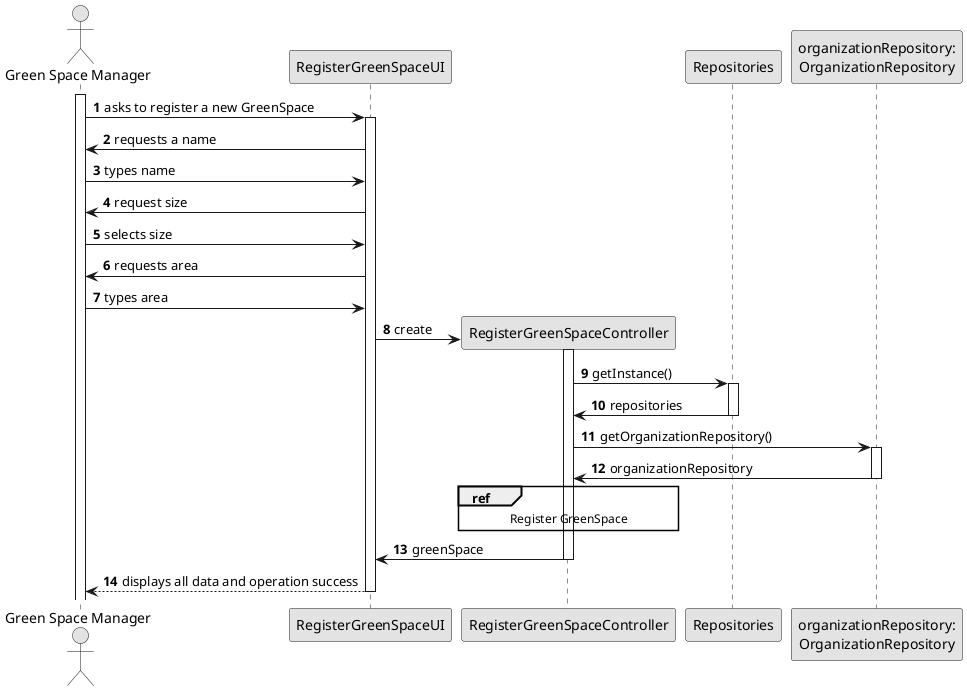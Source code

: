 @startuml
skinparam monochrome true
skinparam packageStyle rectangle
skinparam shadowing false

autonumber

'hide footbox
actor "Green Space Manager" as GSM
participant "RegisterGreenSpaceUI" as UI
participant "RegisterGreenSpaceController" as CTRL
participant "Repositories" as Rep
participant "organizationRepository:\nOrganizationRepository" as organizationRepository

activate GSM

     GSM -> UI : asks to register a new GreenSpace

     activate UI

            UI -> GSM : requests a name
            GSM -> UI : types name
            UI -> GSM : request size
            GSM -> UI : selects size
            UI -> GSM : requests area
            GSM -> UI : types area
            UI -> CTRL** : create


     activate CTRL

            CTRL -> Rep : getInstance()

     activate Rep

            Rep -> CTRL : repositories

     deactivate Rep

            CTRL -> organizationRepository : getOrganizationRepository()

     activate organizationRepository

            organizationRepository -> CTRL : organizationRepository

     deactivate organizationRepository

            ref over CTRL
                                        Register GreenSpace
                                    end
           CTRL -> UI : greenSpace
     deactivate CTRL

     UI --> GSM : displays all data and operation success

     deactivate UI

@enduml
